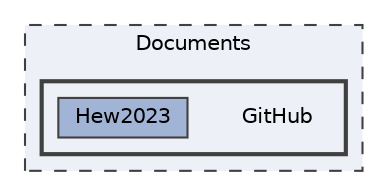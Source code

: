 digraph "C:/Users/Taish/Documents/GitHub"
{
 // LATEX_PDF_SIZE
  bgcolor="transparent";
  edge [fontname=Helvetica,fontsize=10,labelfontname=Helvetica,labelfontsize=10];
  node [fontname=Helvetica,fontsize=10,shape=box,height=0.2,width=0.4];
  compound=true
  subgraph clusterdir_f396504afdc959660871b003fa10164d {
    graph [ bgcolor="#edf0f7", pencolor="grey25", label="Documents", fontname=Helvetica,fontsize=10 style="filled,dashed", URL="dir_f396504afdc959660871b003fa10164d.html",tooltip=""]
  subgraph clusterdir_7e17ac9cf8fba2cb04bc248c85b0ceb7 {
    graph [ bgcolor="#edf0f7", pencolor="grey25", label="", fontname=Helvetica,fontsize=10 style="filled,bold", URL="dir_7e17ac9cf8fba2cb04bc248c85b0ceb7.html",tooltip=""]
    dir_7e17ac9cf8fba2cb04bc248c85b0ceb7 [shape=plaintext, label="GitHub"];
  dir_b09d1d5e6ff69a107c29d6e4fb03a01e [label="Hew2023", fillcolor="#a2b4d6", color="grey25", style="filled", URL="dir_b09d1d5e6ff69a107c29d6e4fb03a01e.html",tooltip=""];
  }
  }
}

